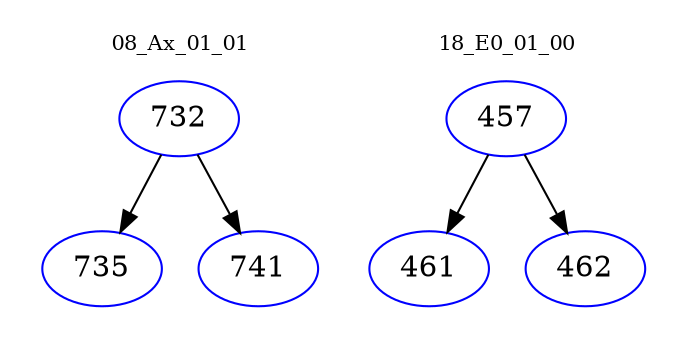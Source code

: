 digraph{
subgraph cluster_0 {
color = white
label = "08_Ax_01_01";
fontsize=10;
T0_732 [label="732", color="blue"]
T0_732 -> T0_735 [color="black"]
T0_735 [label="735", color="blue"]
T0_732 -> T0_741 [color="black"]
T0_741 [label="741", color="blue"]
}
subgraph cluster_1 {
color = white
label = "18_E0_01_00";
fontsize=10;
T1_457 [label="457", color="blue"]
T1_457 -> T1_461 [color="black"]
T1_461 [label="461", color="blue"]
T1_457 -> T1_462 [color="black"]
T1_462 [label="462", color="blue"]
}
}
